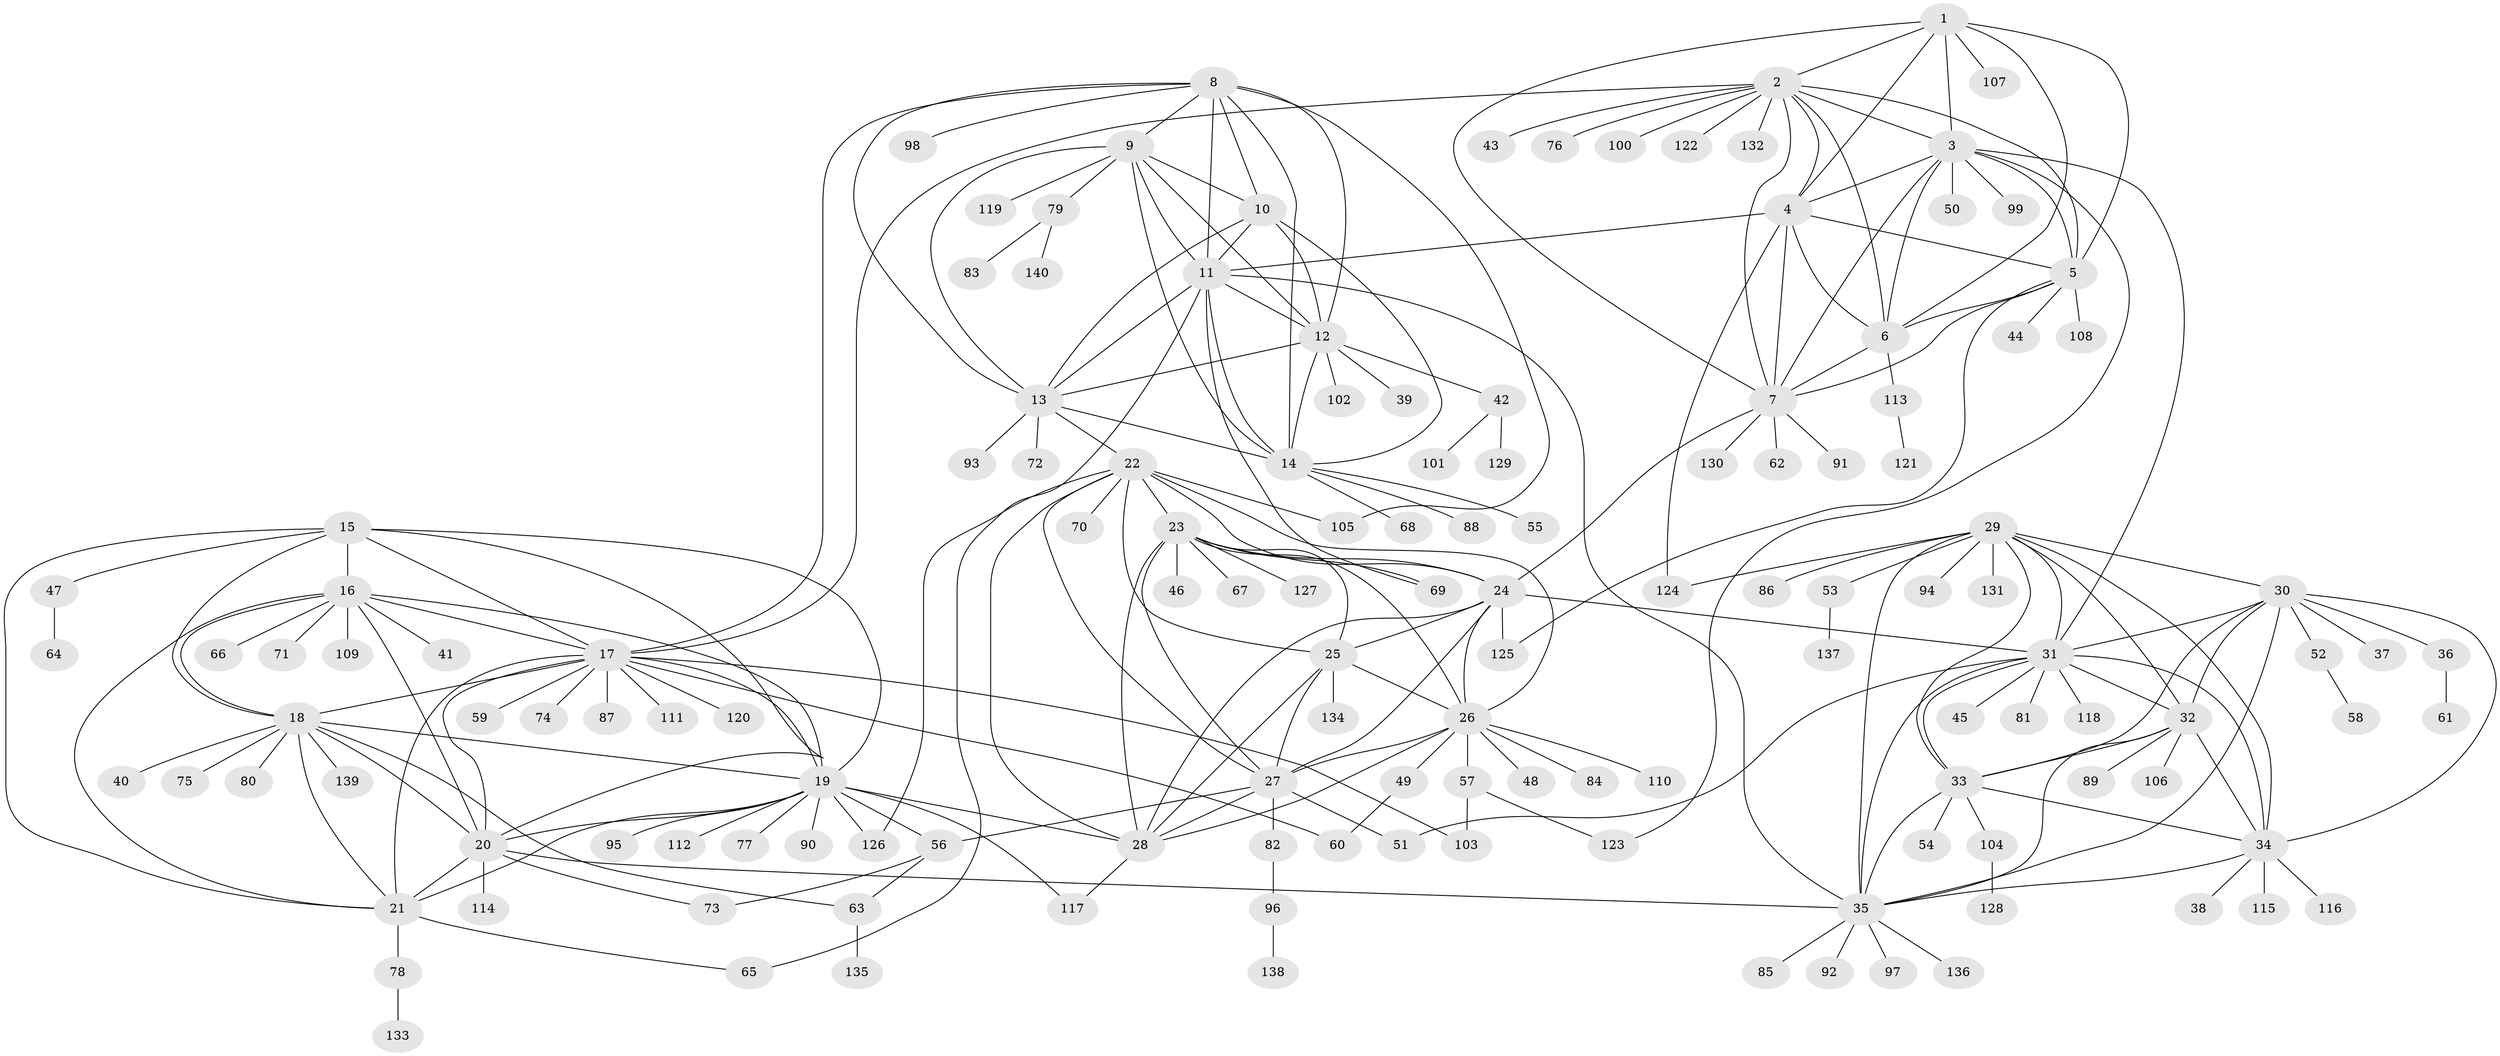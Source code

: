 // Generated by graph-tools (version 1.1) at 2025/16/03/09/25 04:16:06]
// undirected, 140 vertices, 234 edges
graph export_dot {
graph [start="1"]
  node [color=gray90,style=filled];
  1;
  2;
  3;
  4;
  5;
  6;
  7;
  8;
  9;
  10;
  11;
  12;
  13;
  14;
  15;
  16;
  17;
  18;
  19;
  20;
  21;
  22;
  23;
  24;
  25;
  26;
  27;
  28;
  29;
  30;
  31;
  32;
  33;
  34;
  35;
  36;
  37;
  38;
  39;
  40;
  41;
  42;
  43;
  44;
  45;
  46;
  47;
  48;
  49;
  50;
  51;
  52;
  53;
  54;
  55;
  56;
  57;
  58;
  59;
  60;
  61;
  62;
  63;
  64;
  65;
  66;
  67;
  68;
  69;
  70;
  71;
  72;
  73;
  74;
  75;
  76;
  77;
  78;
  79;
  80;
  81;
  82;
  83;
  84;
  85;
  86;
  87;
  88;
  89;
  90;
  91;
  92;
  93;
  94;
  95;
  96;
  97;
  98;
  99;
  100;
  101;
  102;
  103;
  104;
  105;
  106;
  107;
  108;
  109;
  110;
  111;
  112;
  113;
  114;
  115;
  116;
  117;
  118;
  119;
  120;
  121;
  122;
  123;
  124;
  125;
  126;
  127;
  128;
  129;
  130;
  131;
  132;
  133;
  134;
  135;
  136;
  137;
  138;
  139;
  140;
  1 -- 2;
  1 -- 3;
  1 -- 4;
  1 -- 5;
  1 -- 6;
  1 -- 7;
  1 -- 107;
  2 -- 3;
  2 -- 4;
  2 -- 5;
  2 -- 6;
  2 -- 7;
  2 -- 17;
  2 -- 43;
  2 -- 76;
  2 -- 100;
  2 -- 122;
  2 -- 132;
  3 -- 4;
  3 -- 5;
  3 -- 6;
  3 -- 7;
  3 -- 31;
  3 -- 50;
  3 -- 99;
  3 -- 123;
  4 -- 5;
  4 -- 6;
  4 -- 7;
  4 -- 11;
  4 -- 124;
  5 -- 6;
  5 -- 7;
  5 -- 44;
  5 -- 108;
  5 -- 125;
  6 -- 7;
  6 -- 113;
  7 -- 24;
  7 -- 62;
  7 -- 91;
  7 -- 130;
  8 -- 9;
  8 -- 10;
  8 -- 11;
  8 -- 12;
  8 -- 13;
  8 -- 14;
  8 -- 17;
  8 -- 98;
  8 -- 105;
  9 -- 10;
  9 -- 11;
  9 -- 12;
  9 -- 13;
  9 -- 14;
  9 -- 79;
  9 -- 119;
  10 -- 11;
  10 -- 12;
  10 -- 13;
  10 -- 14;
  11 -- 12;
  11 -- 13;
  11 -- 14;
  11 -- 35;
  11 -- 65;
  11 -- 69;
  12 -- 13;
  12 -- 14;
  12 -- 39;
  12 -- 42;
  12 -- 102;
  13 -- 14;
  13 -- 22;
  13 -- 72;
  13 -- 93;
  14 -- 55;
  14 -- 68;
  14 -- 88;
  15 -- 16;
  15 -- 17;
  15 -- 18;
  15 -- 19;
  15 -- 20;
  15 -- 21;
  15 -- 47;
  16 -- 17;
  16 -- 18;
  16 -- 19;
  16 -- 20;
  16 -- 21;
  16 -- 41;
  16 -- 66;
  16 -- 71;
  16 -- 109;
  17 -- 18;
  17 -- 19;
  17 -- 20;
  17 -- 21;
  17 -- 59;
  17 -- 60;
  17 -- 74;
  17 -- 87;
  17 -- 103;
  17 -- 111;
  17 -- 120;
  18 -- 19;
  18 -- 20;
  18 -- 21;
  18 -- 40;
  18 -- 63;
  18 -- 75;
  18 -- 80;
  18 -- 139;
  19 -- 20;
  19 -- 21;
  19 -- 28;
  19 -- 56;
  19 -- 77;
  19 -- 90;
  19 -- 95;
  19 -- 112;
  19 -- 117;
  19 -- 126;
  20 -- 21;
  20 -- 35;
  20 -- 73;
  20 -- 114;
  21 -- 65;
  21 -- 78;
  22 -- 23;
  22 -- 24;
  22 -- 25;
  22 -- 26;
  22 -- 27;
  22 -- 28;
  22 -- 70;
  22 -- 105;
  22 -- 126;
  23 -- 24;
  23 -- 25;
  23 -- 26;
  23 -- 27;
  23 -- 28;
  23 -- 46;
  23 -- 67;
  23 -- 69;
  23 -- 127;
  24 -- 25;
  24 -- 26;
  24 -- 27;
  24 -- 28;
  24 -- 31;
  24 -- 125;
  25 -- 26;
  25 -- 27;
  25 -- 28;
  25 -- 134;
  26 -- 27;
  26 -- 28;
  26 -- 48;
  26 -- 49;
  26 -- 57;
  26 -- 84;
  26 -- 110;
  27 -- 28;
  27 -- 51;
  27 -- 56;
  27 -- 82;
  28 -- 117;
  29 -- 30;
  29 -- 31;
  29 -- 32;
  29 -- 33;
  29 -- 34;
  29 -- 35;
  29 -- 53;
  29 -- 86;
  29 -- 94;
  29 -- 124;
  29 -- 131;
  30 -- 31;
  30 -- 32;
  30 -- 33;
  30 -- 34;
  30 -- 35;
  30 -- 36;
  30 -- 37;
  30 -- 52;
  31 -- 32;
  31 -- 33;
  31 -- 34;
  31 -- 35;
  31 -- 45;
  31 -- 51;
  31 -- 81;
  31 -- 118;
  32 -- 33;
  32 -- 34;
  32 -- 35;
  32 -- 89;
  32 -- 106;
  33 -- 34;
  33 -- 35;
  33 -- 54;
  33 -- 104;
  34 -- 35;
  34 -- 38;
  34 -- 115;
  34 -- 116;
  35 -- 85;
  35 -- 92;
  35 -- 97;
  35 -- 136;
  36 -- 61;
  42 -- 101;
  42 -- 129;
  47 -- 64;
  49 -- 60;
  52 -- 58;
  53 -- 137;
  56 -- 63;
  56 -- 73;
  57 -- 103;
  57 -- 123;
  63 -- 135;
  78 -- 133;
  79 -- 83;
  79 -- 140;
  82 -- 96;
  96 -- 138;
  104 -- 128;
  113 -- 121;
}

